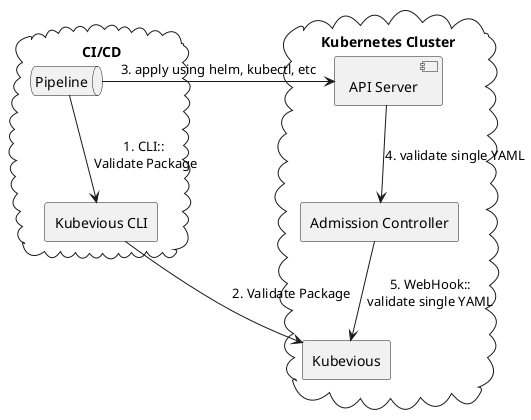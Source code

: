 @startuml

cloud "CI/CD" as cicd {

queue "Pipeline" as pipeline

agent "Kubevious CLI" as KubeviousCLI

}


cloud "Kubernetes Cluster" as k8s {

agent "Kubevious" as Kubevious

component "API Server" as apiServer

rectangle "Admission Controller" as admissionController

}


pipeline --> KubeviousCLI : 1. CLI::\n Validate Package

KubeviousCLI --> Kubevious : 2. Validate Package

pipeline -> apiServer : 3. apply using helm, kubectl, etc

apiServer --> admissionController : 4. validate single YAML

admissionController --> Kubevious : 5. WebHook::\nvalidate single YAML


@enduml